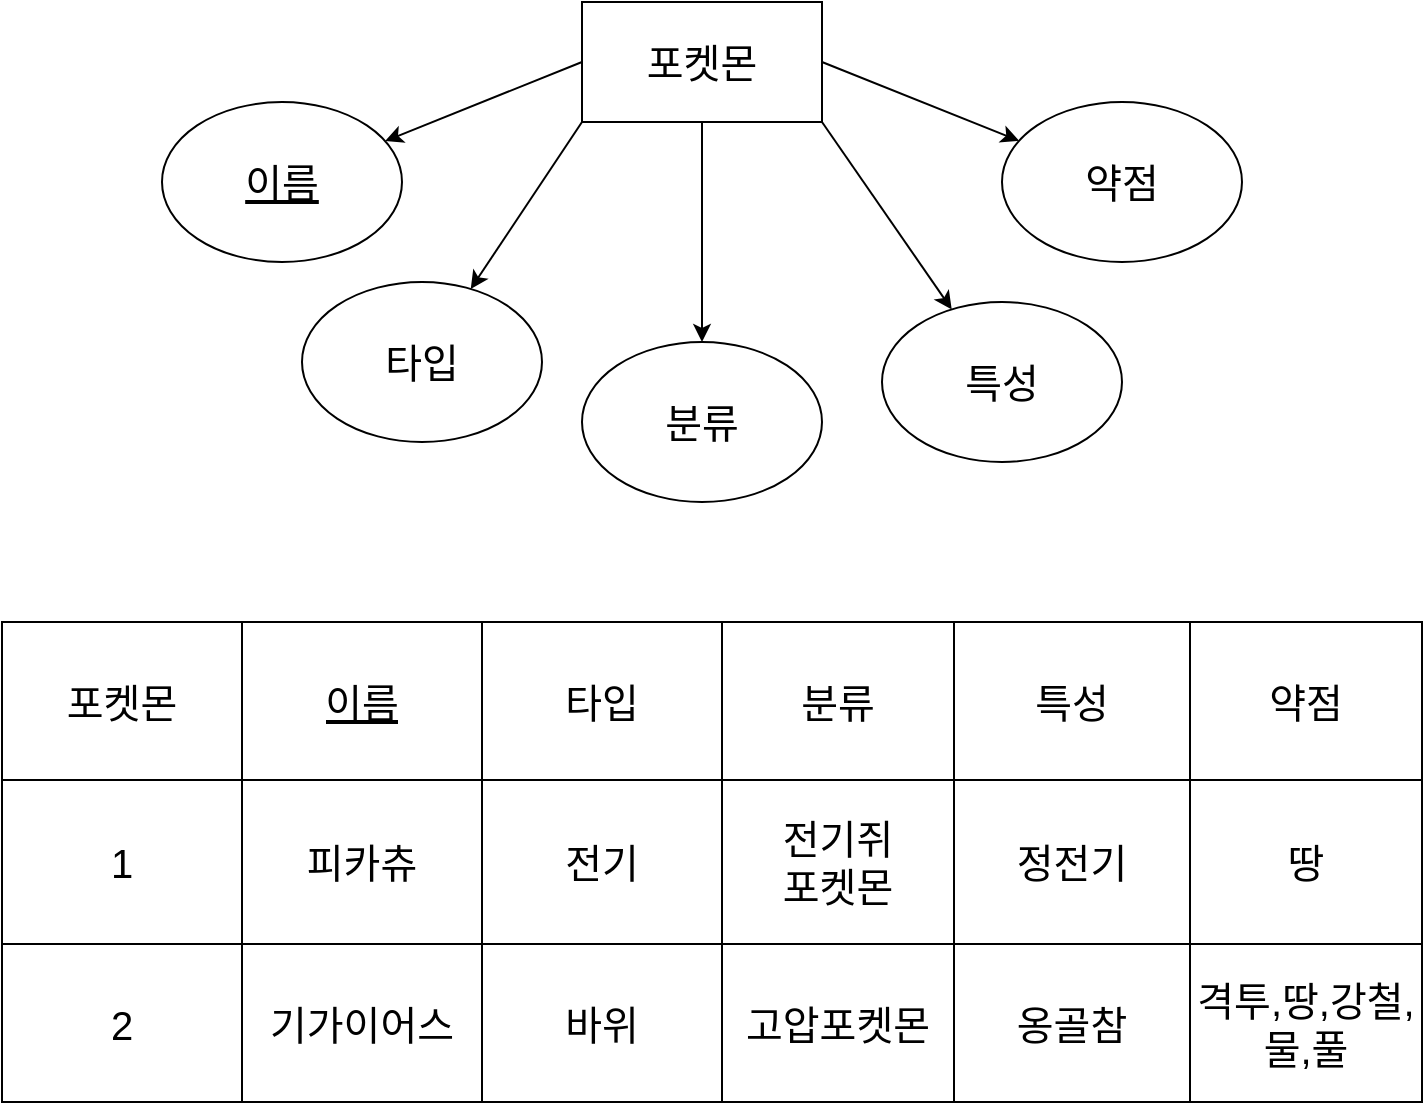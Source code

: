 <mxfile version="13.9.9" type="device"><diagram id="O6U-2Cta8PtTn1u2uS8-" name="Page-1"><mxGraphModel dx="1086" dy="806" grid="1" gridSize="10" guides="1" tooltips="1" connect="1" arrows="1" fold="1" page="1" pageScale="1" pageWidth="827" pageHeight="1169" math="0" shadow="0"><root><mxCell id="0"/><mxCell id="1" parent="0"/><mxCell id="dce5_X4kZwXyMHQ3otim-1" value="포켓몬" style="rounded=0;whiteSpace=wrap;html=1;fontSize=20;" parent="1" vertex="1"><mxGeometry x="330" y="50" width="120" height="60" as="geometry"/></mxCell><mxCell id="dce5_X4kZwXyMHQ3otim-2" value="" style="endArrow=classic;html=1;rounded=0;fontSize=20;exitX=0;exitY=0.5;exitDx=0;exitDy=0;" parent="1" source="dce5_X4kZwXyMHQ3otim-1" target="dce5_X4kZwXyMHQ3otim-3" edge="1"><mxGeometry width="50" height="50" relative="1" as="geometry"><mxPoint x="300" y="80" as="sourcePoint"/><mxPoint x="240" y="130" as="targetPoint"/></mxGeometry></mxCell><mxCell id="dce5_X4kZwXyMHQ3otim-3" value="이름" style="ellipse;whiteSpace=wrap;html=1;fontSize=20;fontStyle=4" parent="1" vertex="1"><mxGeometry x="120" y="100" width="120" height="80" as="geometry"/></mxCell><mxCell id="dce5_X4kZwXyMHQ3otim-4" value="" style="endArrow=classic;html=1;rounded=0;fontSize=20;exitX=0;exitY=1;exitDx=0;exitDy=0;" parent="1" source="dce5_X4kZwXyMHQ3otim-1" target="dce5_X4kZwXyMHQ3otim-5" edge="1"><mxGeometry width="50" height="50" relative="1" as="geometry"><mxPoint x="410" y="170" as="sourcePoint"/><mxPoint x="320" y="220" as="targetPoint"/></mxGeometry></mxCell><mxCell id="dce5_X4kZwXyMHQ3otim-5" value="타입" style="ellipse;whiteSpace=wrap;html=1;fontSize=20;" parent="1" vertex="1"><mxGeometry x="190" y="190" width="120" height="80" as="geometry"/></mxCell><mxCell id="dce5_X4kZwXyMHQ3otim-6" value="" style="endArrow=classic;html=1;rounded=0;fontSize=20;exitX=0.5;exitY=1;exitDx=0;exitDy=0;" parent="1" source="dce5_X4kZwXyMHQ3otim-1" target="dce5_X4kZwXyMHQ3otim-7" edge="1"><mxGeometry width="50" height="50" relative="1" as="geometry"><mxPoint x="390" y="140" as="sourcePoint"/><mxPoint x="450" y="250" as="targetPoint"/></mxGeometry></mxCell><mxCell id="dce5_X4kZwXyMHQ3otim-7" value="분류" style="ellipse;whiteSpace=wrap;html=1;fontSize=20;" parent="1" vertex="1"><mxGeometry x="330" y="220" width="120" height="80" as="geometry"/></mxCell><mxCell id="dce5_X4kZwXyMHQ3otim-8" value="" style="endArrow=classic;html=1;rounded=0;fontSize=20;exitX=1;exitY=1;exitDx=0;exitDy=0;" parent="1" source="dce5_X4kZwXyMHQ3otim-1" target="dce5_X4kZwXyMHQ3otim-9" edge="1"><mxGeometry width="50" height="50" relative="1" as="geometry"><mxPoint x="400" y="120" as="sourcePoint"/><mxPoint x="460" y="260" as="targetPoint"/></mxGeometry></mxCell><mxCell id="dce5_X4kZwXyMHQ3otim-9" value="특성" style="ellipse;whiteSpace=wrap;html=1;fontSize=20;" parent="1" vertex="1"><mxGeometry x="480" y="200" width="120" height="80" as="geometry"/></mxCell><mxCell id="dce5_X4kZwXyMHQ3otim-11" value="" style="endArrow=classic;html=1;rounded=0;fontSize=20;exitX=1;exitY=0.5;exitDx=0;exitDy=0;" parent="1" source="dce5_X4kZwXyMHQ3otim-1" target="dce5_X4kZwXyMHQ3otim-12" edge="1"><mxGeometry width="50" height="50" relative="1" as="geometry"><mxPoint x="510" y="30" as="sourcePoint"/><mxPoint x="520" y="180" as="targetPoint"/></mxGeometry></mxCell><mxCell id="dce5_X4kZwXyMHQ3otim-12" value="약점" style="ellipse;whiteSpace=wrap;html=1;fontSize=20;" parent="1" vertex="1"><mxGeometry x="540" y="100" width="120" height="80" as="geometry"/></mxCell><mxCell id="dce5_X4kZwXyMHQ3otim-40" value="" style="shape=table;html=1;whiteSpace=wrap;startSize=0;container=1;collapsible=0;childLayout=tableLayout;fontSize=20;fontStyle=4" parent="1" vertex="1"><mxGeometry x="40" y="360" width="360" height="240" as="geometry"/></mxCell><mxCell id="dce5_X4kZwXyMHQ3otim-41" value="" style="shape=partialRectangle;html=1;whiteSpace=wrap;collapsible=0;dropTarget=0;pointerEvents=0;fillColor=none;top=0;left=0;bottom=0;right=0;points=[[0,0.5],[1,0.5]];portConstraint=eastwest;fontSize=20;" parent="dce5_X4kZwXyMHQ3otim-40" vertex="1"><mxGeometry width="360" height="79" as="geometry"/></mxCell><mxCell id="dce5_X4kZwXyMHQ3otim-42" value="포켓몬" style="shape=partialRectangle;html=1;whiteSpace=wrap;connectable=0;fillColor=none;top=0;left=0;bottom=0;right=0;overflow=hidden;pointerEvents=1;fontSize=20;" parent="dce5_X4kZwXyMHQ3otim-41" vertex="1"><mxGeometry width="120" height="79" as="geometry"><mxRectangle width="120" height="79" as="alternateBounds"/></mxGeometry></mxCell><mxCell id="dce5_X4kZwXyMHQ3otim-43" value="&lt;u&gt;이름&lt;/u&gt;" style="shape=partialRectangle;html=1;whiteSpace=wrap;connectable=0;fillColor=none;top=0;left=0;bottom=0;right=0;overflow=hidden;pointerEvents=1;fontSize=20;" parent="dce5_X4kZwXyMHQ3otim-41" vertex="1"><mxGeometry x="120" width="120" height="79" as="geometry"><mxRectangle width="120" height="79" as="alternateBounds"/></mxGeometry></mxCell><mxCell id="dce5_X4kZwXyMHQ3otim-44" value="타입" style="shape=partialRectangle;html=1;whiteSpace=wrap;connectable=0;fillColor=none;top=0;left=0;bottom=0;right=0;overflow=hidden;pointerEvents=1;fontSize=20;" parent="dce5_X4kZwXyMHQ3otim-41" vertex="1"><mxGeometry x="240" width="120" height="79" as="geometry"><mxRectangle width="120" height="79" as="alternateBounds"/></mxGeometry></mxCell><mxCell id="dce5_X4kZwXyMHQ3otim-45" value="" style="shape=partialRectangle;html=1;whiteSpace=wrap;collapsible=0;dropTarget=0;pointerEvents=0;fillColor=none;top=0;left=0;bottom=0;right=0;points=[[0,0.5],[1,0.5]];portConstraint=eastwest;fontSize=20;" parent="dce5_X4kZwXyMHQ3otim-40" vertex="1"><mxGeometry y="79" width="360" height="82" as="geometry"/></mxCell><mxCell id="dce5_X4kZwXyMHQ3otim-46" value="1" style="shape=partialRectangle;html=1;whiteSpace=wrap;connectable=0;fillColor=none;top=0;left=0;bottom=0;right=0;overflow=hidden;pointerEvents=1;fontSize=20;" parent="dce5_X4kZwXyMHQ3otim-45" vertex="1"><mxGeometry width="120" height="82" as="geometry"><mxRectangle width="120" height="82" as="alternateBounds"/></mxGeometry></mxCell><mxCell id="dce5_X4kZwXyMHQ3otim-47" value="피카츄" style="shape=partialRectangle;html=1;whiteSpace=wrap;connectable=0;fillColor=none;top=0;left=0;bottom=0;right=0;overflow=hidden;pointerEvents=1;fontSize=20;" parent="dce5_X4kZwXyMHQ3otim-45" vertex="1"><mxGeometry x="120" width="120" height="82" as="geometry"><mxRectangle width="120" height="82" as="alternateBounds"/></mxGeometry></mxCell><mxCell id="dce5_X4kZwXyMHQ3otim-48" value="전기" style="shape=partialRectangle;html=1;whiteSpace=wrap;connectable=0;fillColor=none;top=0;left=0;bottom=0;right=0;overflow=hidden;pointerEvents=1;fontSize=20;" parent="dce5_X4kZwXyMHQ3otim-45" vertex="1"><mxGeometry x="240" width="120" height="82" as="geometry"><mxRectangle width="120" height="82" as="alternateBounds"/></mxGeometry></mxCell><mxCell id="dce5_X4kZwXyMHQ3otim-49" value="" style="shape=partialRectangle;html=1;whiteSpace=wrap;collapsible=0;dropTarget=0;pointerEvents=0;fillColor=none;top=0;left=0;bottom=0;right=0;points=[[0,0.5],[1,0.5]];portConstraint=eastwest;fontSize=20;" parent="dce5_X4kZwXyMHQ3otim-40" vertex="1"><mxGeometry y="161" width="360" height="79" as="geometry"/></mxCell><mxCell id="dce5_X4kZwXyMHQ3otim-50" value="2" style="shape=partialRectangle;html=1;whiteSpace=wrap;connectable=0;fillColor=none;top=0;left=0;bottom=0;right=0;overflow=hidden;pointerEvents=1;fontSize=20;" parent="dce5_X4kZwXyMHQ3otim-49" vertex="1"><mxGeometry width="120" height="79" as="geometry"><mxRectangle width="120" height="79" as="alternateBounds"/></mxGeometry></mxCell><mxCell id="dce5_X4kZwXyMHQ3otim-51" value="기가이어스" style="shape=partialRectangle;html=1;whiteSpace=wrap;connectable=0;fillColor=none;top=0;left=0;bottom=0;right=0;overflow=hidden;pointerEvents=1;fontSize=20;" parent="dce5_X4kZwXyMHQ3otim-49" vertex="1"><mxGeometry x="120" width="120" height="79" as="geometry"><mxRectangle width="120" height="79" as="alternateBounds"/></mxGeometry></mxCell><mxCell id="dce5_X4kZwXyMHQ3otim-52" value="바위" style="shape=partialRectangle;html=1;whiteSpace=wrap;connectable=0;fillColor=none;top=0;left=0;bottom=0;right=0;overflow=hidden;pointerEvents=1;fontSize=20;" parent="dce5_X4kZwXyMHQ3otim-49" vertex="1"><mxGeometry x="240" width="120" height="79" as="geometry"><mxRectangle width="120" height="79" as="alternateBounds"/></mxGeometry></mxCell><mxCell id="dce5_X4kZwXyMHQ3otim-66" value="" style="shape=table;html=1;whiteSpace=wrap;startSize=0;container=1;collapsible=0;childLayout=tableLayout;fontSize=20;" parent="1" vertex="1"><mxGeometry x="400" y="360" width="350" height="240" as="geometry"/></mxCell><mxCell id="dce5_X4kZwXyMHQ3otim-67" value="" style="shape=partialRectangle;html=1;whiteSpace=wrap;collapsible=0;dropTarget=0;pointerEvents=0;fillColor=none;top=0;left=0;bottom=0;right=0;points=[[0,0.5],[1,0.5]];portConstraint=eastwest;fontSize=20;" parent="dce5_X4kZwXyMHQ3otim-66" vertex="1"><mxGeometry width="350" height="79" as="geometry"/></mxCell><mxCell id="dce5_X4kZwXyMHQ3otim-68" value="분류" style="shape=partialRectangle;html=1;whiteSpace=wrap;connectable=0;fillColor=none;top=0;left=0;bottom=0;right=0;overflow=hidden;pointerEvents=1;fontSize=20;" parent="dce5_X4kZwXyMHQ3otim-67" vertex="1"><mxGeometry width="116" height="79" as="geometry"><mxRectangle width="116" height="79" as="alternateBounds"/></mxGeometry></mxCell><mxCell id="dce5_X4kZwXyMHQ3otim-69" value="특성" style="shape=partialRectangle;html=1;whiteSpace=wrap;connectable=0;fillColor=none;top=0;left=0;bottom=0;right=0;overflow=hidden;pointerEvents=1;fontSize=20;" parent="dce5_X4kZwXyMHQ3otim-67" vertex="1"><mxGeometry x="116" width="118" height="79" as="geometry"><mxRectangle width="118" height="79" as="alternateBounds"/></mxGeometry></mxCell><mxCell id="dce5_X4kZwXyMHQ3otim-70" value="약점" style="shape=partialRectangle;html=1;whiteSpace=wrap;connectable=0;fillColor=none;top=0;left=0;bottom=0;right=0;overflow=hidden;pointerEvents=1;fontSize=20;" parent="dce5_X4kZwXyMHQ3otim-67" vertex="1"><mxGeometry x="234" width="116" height="79" as="geometry"><mxRectangle width="116" height="79" as="alternateBounds"/></mxGeometry></mxCell><mxCell id="dce5_X4kZwXyMHQ3otim-71" value="" style="shape=partialRectangle;html=1;whiteSpace=wrap;collapsible=0;dropTarget=0;pointerEvents=0;fillColor=none;top=0;left=0;bottom=0;right=0;points=[[0,0.5],[1,0.5]];portConstraint=eastwest;fontSize=20;" parent="dce5_X4kZwXyMHQ3otim-66" vertex="1"><mxGeometry y="79" width="350" height="82" as="geometry"/></mxCell><mxCell id="dce5_X4kZwXyMHQ3otim-72" value="전기쥐&lt;br&gt;포켓몬" style="shape=partialRectangle;html=1;whiteSpace=wrap;connectable=0;fillColor=none;top=0;left=0;bottom=0;right=0;overflow=hidden;pointerEvents=1;fontSize=20;" parent="dce5_X4kZwXyMHQ3otim-71" vertex="1"><mxGeometry width="116" height="82" as="geometry"><mxRectangle width="116" height="82" as="alternateBounds"/></mxGeometry></mxCell><mxCell id="dce5_X4kZwXyMHQ3otim-73" value="정전기" style="shape=partialRectangle;html=1;whiteSpace=wrap;connectable=0;fillColor=none;top=0;left=0;bottom=0;right=0;overflow=hidden;pointerEvents=1;fontSize=20;" parent="dce5_X4kZwXyMHQ3otim-71" vertex="1"><mxGeometry x="116" width="118" height="82" as="geometry"><mxRectangle width="118" height="82" as="alternateBounds"/></mxGeometry></mxCell><mxCell id="dce5_X4kZwXyMHQ3otim-74" value="땅" style="shape=partialRectangle;html=1;whiteSpace=wrap;connectable=0;fillColor=none;top=0;left=0;bottom=0;right=0;overflow=hidden;pointerEvents=1;fontSize=20;" parent="dce5_X4kZwXyMHQ3otim-71" vertex="1"><mxGeometry x="234" width="116" height="82" as="geometry"><mxRectangle width="116" height="82" as="alternateBounds"/></mxGeometry></mxCell><mxCell id="dce5_X4kZwXyMHQ3otim-75" value="" style="shape=partialRectangle;html=1;whiteSpace=wrap;collapsible=0;dropTarget=0;pointerEvents=0;fillColor=none;top=0;left=0;bottom=0;right=0;points=[[0,0.5],[1,0.5]];portConstraint=eastwest;fontSize=20;" parent="dce5_X4kZwXyMHQ3otim-66" vertex="1"><mxGeometry y="161" width="350" height="79" as="geometry"/></mxCell><mxCell id="dce5_X4kZwXyMHQ3otim-76" value="고압포켓몬" style="shape=partialRectangle;html=1;whiteSpace=wrap;connectable=0;fillColor=none;top=0;left=0;bottom=0;right=0;overflow=hidden;pointerEvents=1;fontSize=20;" parent="dce5_X4kZwXyMHQ3otim-75" vertex="1"><mxGeometry width="116" height="79" as="geometry"><mxRectangle width="116" height="79" as="alternateBounds"/></mxGeometry></mxCell><mxCell id="dce5_X4kZwXyMHQ3otim-77" value="옹골참" style="shape=partialRectangle;html=1;whiteSpace=wrap;connectable=0;fillColor=none;top=0;left=0;bottom=0;right=0;overflow=hidden;pointerEvents=1;fontSize=20;" parent="dce5_X4kZwXyMHQ3otim-75" vertex="1"><mxGeometry x="116" width="118" height="79" as="geometry"><mxRectangle width="118" height="79" as="alternateBounds"/></mxGeometry></mxCell><mxCell id="dce5_X4kZwXyMHQ3otim-78" value="격투,땅,강철,물,풀" style="shape=partialRectangle;html=1;whiteSpace=wrap;connectable=0;fillColor=none;top=0;left=0;bottom=0;right=0;overflow=hidden;pointerEvents=1;fontSize=20;" parent="dce5_X4kZwXyMHQ3otim-75" vertex="1"><mxGeometry x="234" width="116" height="79" as="geometry"><mxRectangle width="116" height="79" as="alternateBounds"/></mxGeometry></mxCell></root></mxGraphModel></diagram></mxfile>